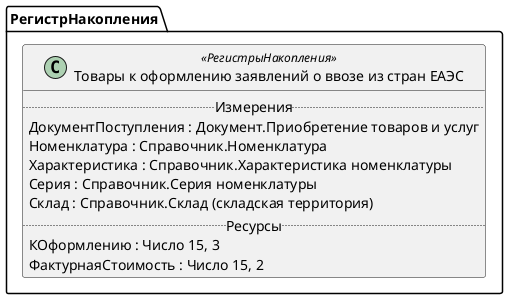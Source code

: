 ﻿@startuml ТоварыКОформлениюЗаявленийОВвозе
'!include templates.wsd
'..\include templates.wsd
class РегистрНакопления.ТоварыКОформлениюЗаявленийОВвозе as "Товары к оформлению заявлений о ввозе из стран ЕАЭС" <<РегистрыНакопления>>
{
..Измерения..
ДокументПоступления : Документ.Приобретение товаров и услуг
Номенклатура : Справочник.Номенклатура
Характеристика : Справочник.Характеристика номенклатуры
Серия : Справочник.Серия номенклатуры
Склад : Справочник.Склад (складская территория)
..Ресурсы..
КОформлению : Число 15, 3
ФактурнаяСтоимость : Число 15, 2
}
@enduml

